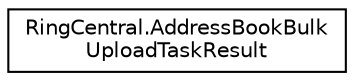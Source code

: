 digraph "Graphical Class Hierarchy"
{
 // LATEX_PDF_SIZE
  edge [fontname="Helvetica",fontsize="10",labelfontname="Helvetica",labelfontsize="10"];
  node [fontname="Helvetica",fontsize="10",shape=record];
  rankdir="LR";
  Node0 [label="RingCentral.AddressBookBulk\lUploadTaskResult",height=0.2,width=0.4,color="black", fillcolor="white", style="filled",URL="$classRingCentral_1_1AddressBookBulkUploadTaskResult.html",tooltip=" "];
}
